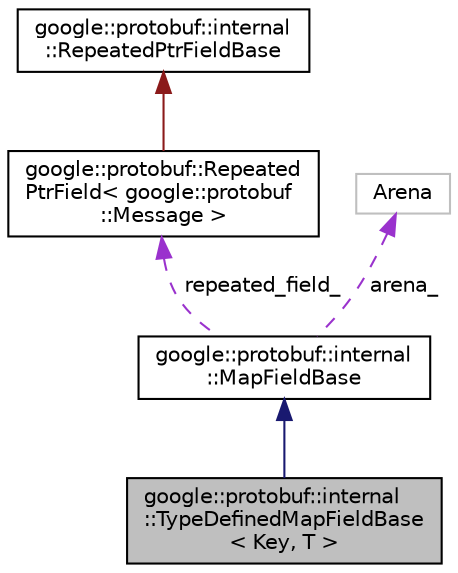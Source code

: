 digraph "google::protobuf::internal::TypeDefinedMapFieldBase&lt; Key, T &gt;"
{
 // LATEX_PDF_SIZE
  edge [fontname="Helvetica",fontsize="10",labelfontname="Helvetica",labelfontsize="10"];
  node [fontname="Helvetica",fontsize="10",shape=record];
  Node1 [label="google::protobuf::internal\l::TypeDefinedMapFieldBase\l\< Key, T \>",height=0.2,width=0.4,color="black", fillcolor="grey75", style="filled", fontcolor="black",tooltip=" "];
  Node2 -> Node1 [dir="back",color="midnightblue",fontsize="10",style="solid",fontname="Helvetica"];
  Node2 [label="google::protobuf::internal\l::MapFieldBase",height=0.2,width=0.4,color="black", fillcolor="white", style="filled",URL="$classgoogle_1_1protobuf_1_1internal_1_1MapFieldBase.html",tooltip=" "];
  Node3 -> Node2 [dir="back",color="darkorchid3",fontsize="10",style="dashed",label=" repeated_field_" ,fontname="Helvetica"];
  Node3 [label="google::protobuf::Repeated\lPtrField\< google::protobuf\l::Message \>",height=0.2,width=0.4,color="black", fillcolor="white", style="filled",URL="$classgoogle_1_1protobuf_1_1RepeatedPtrField.html",tooltip=" "];
  Node4 -> Node3 [dir="back",color="firebrick4",fontsize="10",style="solid",fontname="Helvetica"];
  Node4 [label="google::protobuf::internal\l::RepeatedPtrFieldBase",height=0.2,width=0.4,color="black", fillcolor="white", style="filled",URL="$classgoogle_1_1protobuf_1_1internal_1_1RepeatedPtrFieldBase.html",tooltip=" "];
  Node5 -> Node2 [dir="back",color="darkorchid3",fontsize="10",style="dashed",label=" arena_" ,fontname="Helvetica"];
  Node5 [label="Arena",height=0.2,width=0.4,color="grey75", fillcolor="white", style="filled",tooltip=" "];
}
